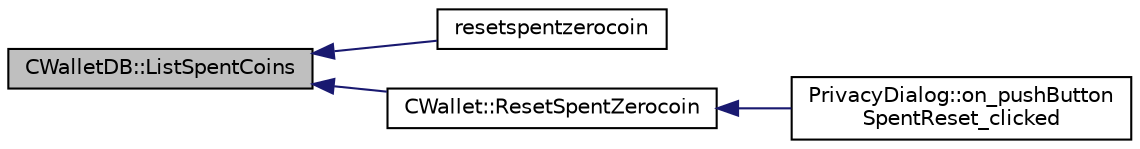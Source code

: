 digraph "CWalletDB::ListSpentCoins"
{
  edge [fontname="Helvetica",fontsize="10",labelfontname="Helvetica",labelfontsize="10"];
  node [fontname="Helvetica",fontsize="10",shape=record];
  rankdir="LR";
  Node143 [label="CWalletDB::ListSpentCoins",height=0.2,width=0.4,color="black", fillcolor="grey75", style="filled", fontcolor="black"];
  Node143 -> Node144 [dir="back",color="midnightblue",fontsize="10",style="solid",fontname="Helvetica"];
  Node144 [label="resetspentzerocoin",height=0.2,width=0.4,color="black", fillcolor="white", style="filled",URL="$rpcwallet_8cpp.html#afb44b523a9bdf20668ec1e8f2161aa1a"];
  Node143 -> Node145 [dir="back",color="midnightblue",fontsize="10",style="solid",fontname="Helvetica"];
  Node145 [label="CWallet::ResetSpentZerocoin",height=0.2,width=0.4,color="black", fillcolor="white", style="filled",URL="$class_c_wallet.html#abc70af84f54700a62cf8ef530f6faaaa"];
  Node145 -> Node146 [dir="back",color="midnightblue",fontsize="10",style="solid",fontname="Helvetica"];
  Node146 [label="PrivacyDialog::on_pushButton\lSpentReset_clicked",height=0.2,width=0.4,color="black", fillcolor="white", style="filled",URL="$class_privacy_dialog.html#a4bbf07a37a93225e0ef7806d77ff3264"];
}
